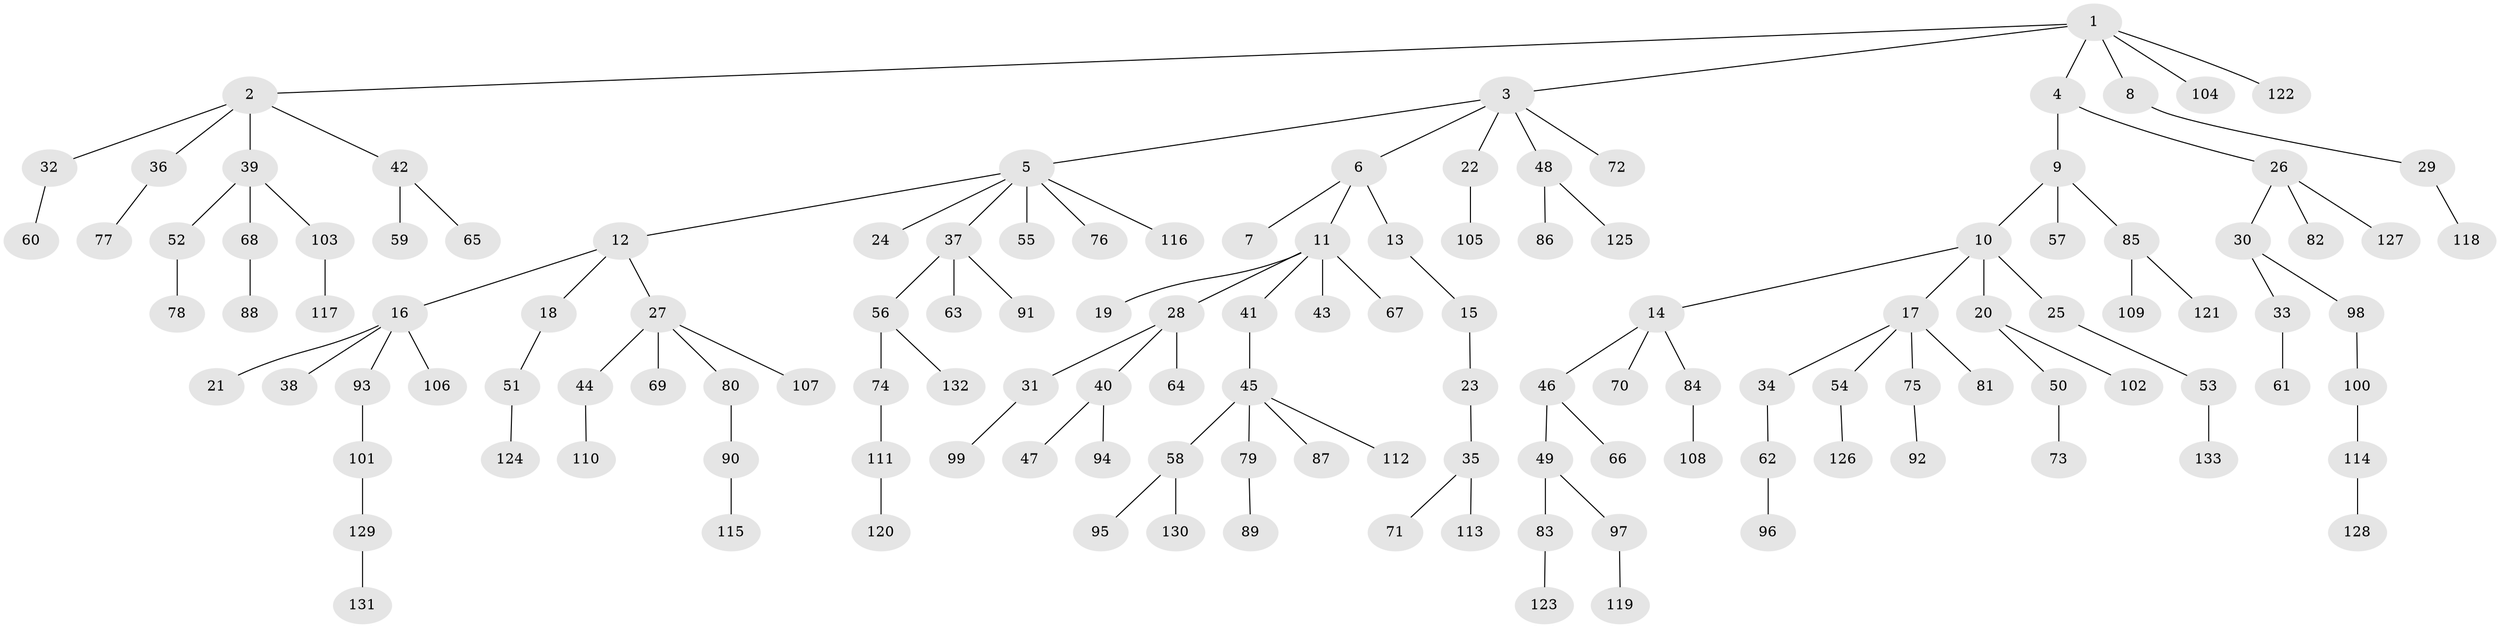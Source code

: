 // coarse degree distribution, {5: 0.06382978723404255, 3: 0.11702127659574468, 6: 0.010638297872340425, 2: 0.24468085106382978, 4: 0.06382978723404255, 1: 0.5}
// Generated by graph-tools (version 1.1) at 2025/51/03/04/25 22:51:43]
// undirected, 133 vertices, 132 edges
graph export_dot {
  node [color=gray90,style=filled];
  1;
  2;
  3;
  4;
  5;
  6;
  7;
  8;
  9;
  10;
  11;
  12;
  13;
  14;
  15;
  16;
  17;
  18;
  19;
  20;
  21;
  22;
  23;
  24;
  25;
  26;
  27;
  28;
  29;
  30;
  31;
  32;
  33;
  34;
  35;
  36;
  37;
  38;
  39;
  40;
  41;
  42;
  43;
  44;
  45;
  46;
  47;
  48;
  49;
  50;
  51;
  52;
  53;
  54;
  55;
  56;
  57;
  58;
  59;
  60;
  61;
  62;
  63;
  64;
  65;
  66;
  67;
  68;
  69;
  70;
  71;
  72;
  73;
  74;
  75;
  76;
  77;
  78;
  79;
  80;
  81;
  82;
  83;
  84;
  85;
  86;
  87;
  88;
  89;
  90;
  91;
  92;
  93;
  94;
  95;
  96;
  97;
  98;
  99;
  100;
  101;
  102;
  103;
  104;
  105;
  106;
  107;
  108;
  109;
  110;
  111;
  112;
  113;
  114;
  115;
  116;
  117;
  118;
  119;
  120;
  121;
  122;
  123;
  124;
  125;
  126;
  127;
  128;
  129;
  130;
  131;
  132;
  133;
  1 -- 2;
  1 -- 3;
  1 -- 4;
  1 -- 8;
  1 -- 104;
  1 -- 122;
  2 -- 32;
  2 -- 36;
  2 -- 39;
  2 -- 42;
  3 -- 5;
  3 -- 6;
  3 -- 22;
  3 -- 48;
  3 -- 72;
  4 -- 9;
  4 -- 26;
  5 -- 12;
  5 -- 24;
  5 -- 37;
  5 -- 55;
  5 -- 76;
  5 -- 116;
  6 -- 7;
  6 -- 11;
  6 -- 13;
  8 -- 29;
  9 -- 10;
  9 -- 57;
  9 -- 85;
  10 -- 14;
  10 -- 17;
  10 -- 20;
  10 -- 25;
  11 -- 19;
  11 -- 28;
  11 -- 41;
  11 -- 43;
  11 -- 67;
  12 -- 16;
  12 -- 18;
  12 -- 27;
  13 -- 15;
  14 -- 46;
  14 -- 70;
  14 -- 84;
  15 -- 23;
  16 -- 21;
  16 -- 38;
  16 -- 93;
  16 -- 106;
  17 -- 34;
  17 -- 54;
  17 -- 75;
  17 -- 81;
  18 -- 51;
  20 -- 50;
  20 -- 102;
  22 -- 105;
  23 -- 35;
  25 -- 53;
  26 -- 30;
  26 -- 82;
  26 -- 127;
  27 -- 44;
  27 -- 69;
  27 -- 80;
  27 -- 107;
  28 -- 31;
  28 -- 40;
  28 -- 64;
  29 -- 118;
  30 -- 33;
  30 -- 98;
  31 -- 99;
  32 -- 60;
  33 -- 61;
  34 -- 62;
  35 -- 71;
  35 -- 113;
  36 -- 77;
  37 -- 56;
  37 -- 63;
  37 -- 91;
  39 -- 52;
  39 -- 68;
  39 -- 103;
  40 -- 47;
  40 -- 94;
  41 -- 45;
  42 -- 59;
  42 -- 65;
  44 -- 110;
  45 -- 58;
  45 -- 79;
  45 -- 87;
  45 -- 112;
  46 -- 49;
  46 -- 66;
  48 -- 86;
  48 -- 125;
  49 -- 83;
  49 -- 97;
  50 -- 73;
  51 -- 124;
  52 -- 78;
  53 -- 133;
  54 -- 126;
  56 -- 74;
  56 -- 132;
  58 -- 95;
  58 -- 130;
  62 -- 96;
  68 -- 88;
  74 -- 111;
  75 -- 92;
  79 -- 89;
  80 -- 90;
  83 -- 123;
  84 -- 108;
  85 -- 109;
  85 -- 121;
  90 -- 115;
  93 -- 101;
  97 -- 119;
  98 -- 100;
  100 -- 114;
  101 -- 129;
  103 -- 117;
  111 -- 120;
  114 -- 128;
  129 -- 131;
}
